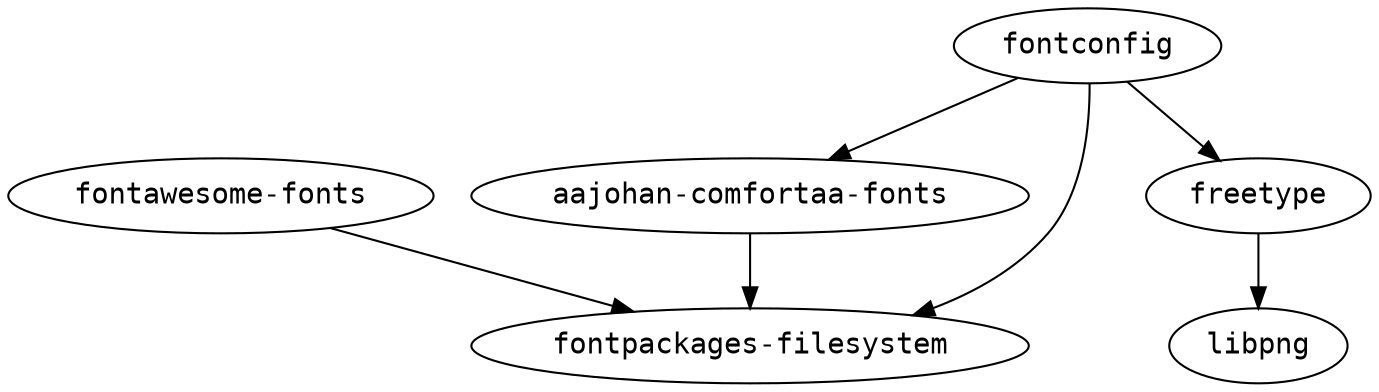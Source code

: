 strict digraph G {
node [fontname=monospace];
  "aajohan-comfortaa-fonts" -> "fontpackages-filesystem";
  "fontawesome-fonts" -> "fontpackages-filesystem";
  "fontconfig" -> "aajohan-comfortaa-fonts";
  "fontconfig" -> "fontpackages-filesystem";
  "fontconfig" -> "freetype";
  "freetype" -> "libpng";
}
